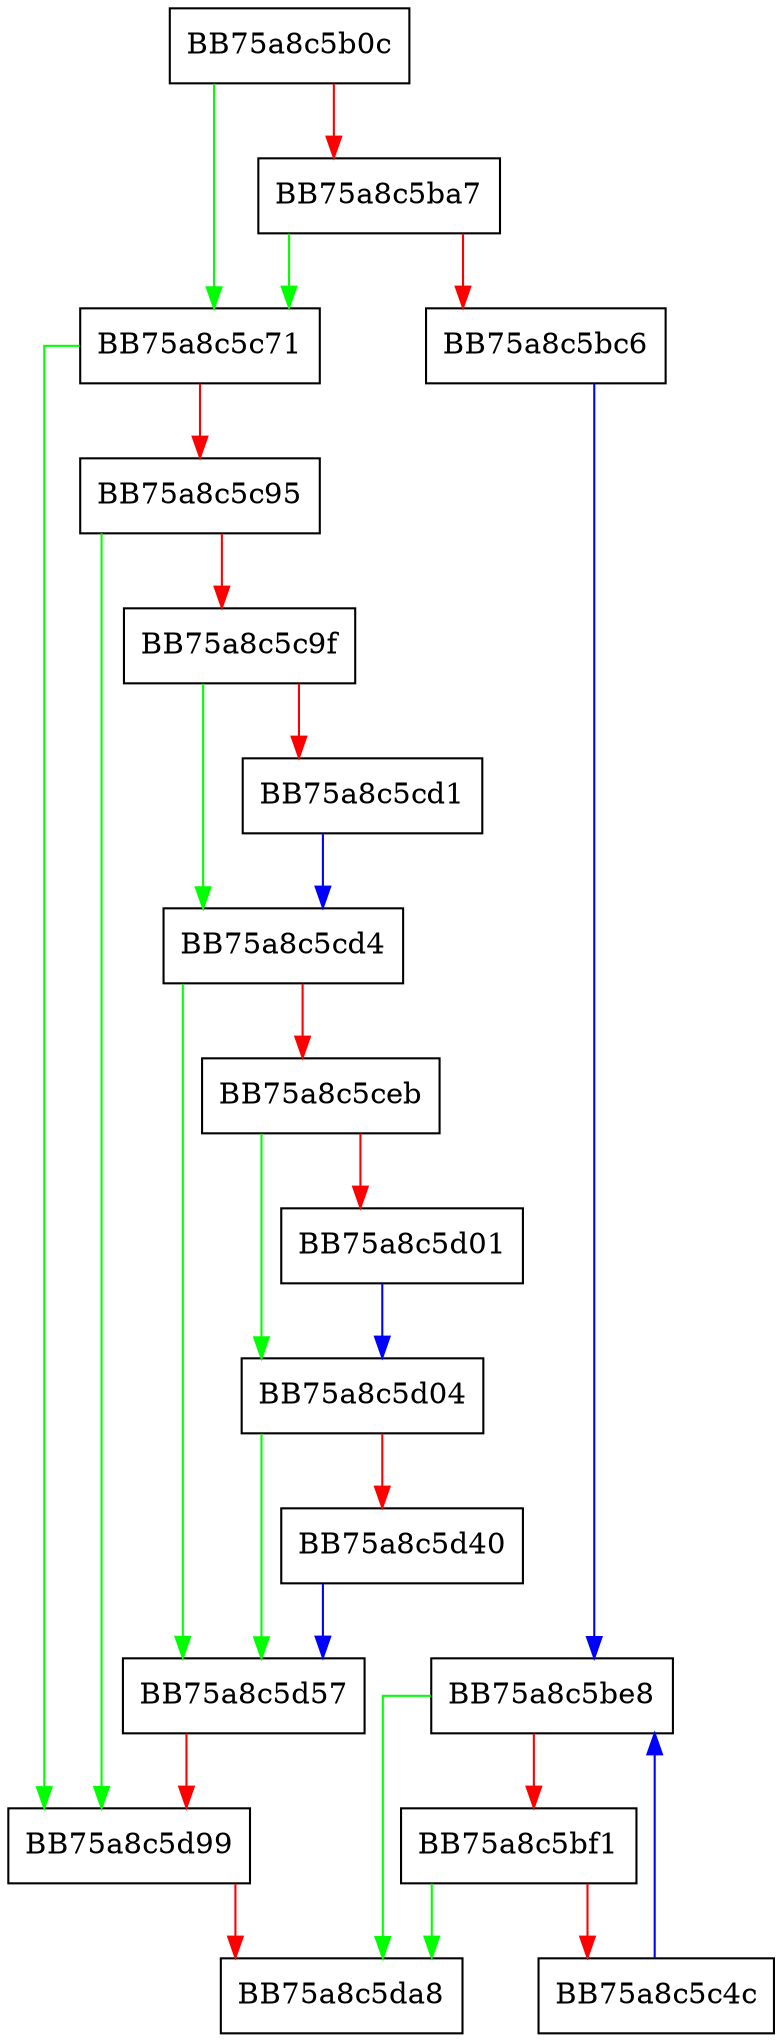 digraph _parse_platform_list {
  node [shape="box"];
  graph [splines=ortho];
  BB75a8c5b0c -> BB75a8c5c71 [color="green"];
  BB75a8c5b0c -> BB75a8c5ba7 [color="red"];
  BB75a8c5ba7 -> BB75a8c5c71 [color="green"];
  BB75a8c5ba7 -> BB75a8c5bc6 [color="red"];
  BB75a8c5bc6 -> BB75a8c5be8 [color="blue"];
  BB75a8c5be8 -> BB75a8c5da8 [color="green"];
  BB75a8c5be8 -> BB75a8c5bf1 [color="red"];
  BB75a8c5bf1 -> BB75a8c5da8 [color="green"];
  BB75a8c5bf1 -> BB75a8c5c4c [color="red"];
  BB75a8c5c4c -> BB75a8c5be8 [color="blue"];
  BB75a8c5c71 -> BB75a8c5d99 [color="green"];
  BB75a8c5c71 -> BB75a8c5c95 [color="red"];
  BB75a8c5c95 -> BB75a8c5d99 [color="green"];
  BB75a8c5c95 -> BB75a8c5c9f [color="red"];
  BB75a8c5c9f -> BB75a8c5cd4 [color="green"];
  BB75a8c5c9f -> BB75a8c5cd1 [color="red"];
  BB75a8c5cd1 -> BB75a8c5cd4 [color="blue"];
  BB75a8c5cd4 -> BB75a8c5d57 [color="green"];
  BB75a8c5cd4 -> BB75a8c5ceb [color="red"];
  BB75a8c5ceb -> BB75a8c5d04 [color="green"];
  BB75a8c5ceb -> BB75a8c5d01 [color="red"];
  BB75a8c5d01 -> BB75a8c5d04 [color="blue"];
  BB75a8c5d04 -> BB75a8c5d57 [color="green"];
  BB75a8c5d04 -> BB75a8c5d40 [color="red"];
  BB75a8c5d40 -> BB75a8c5d57 [color="blue"];
  BB75a8c5d57 -> BB75a8c5d99 [color="red"];
  BB75a8c5d99 -> BB75a8c5da8 [color="red"];
}